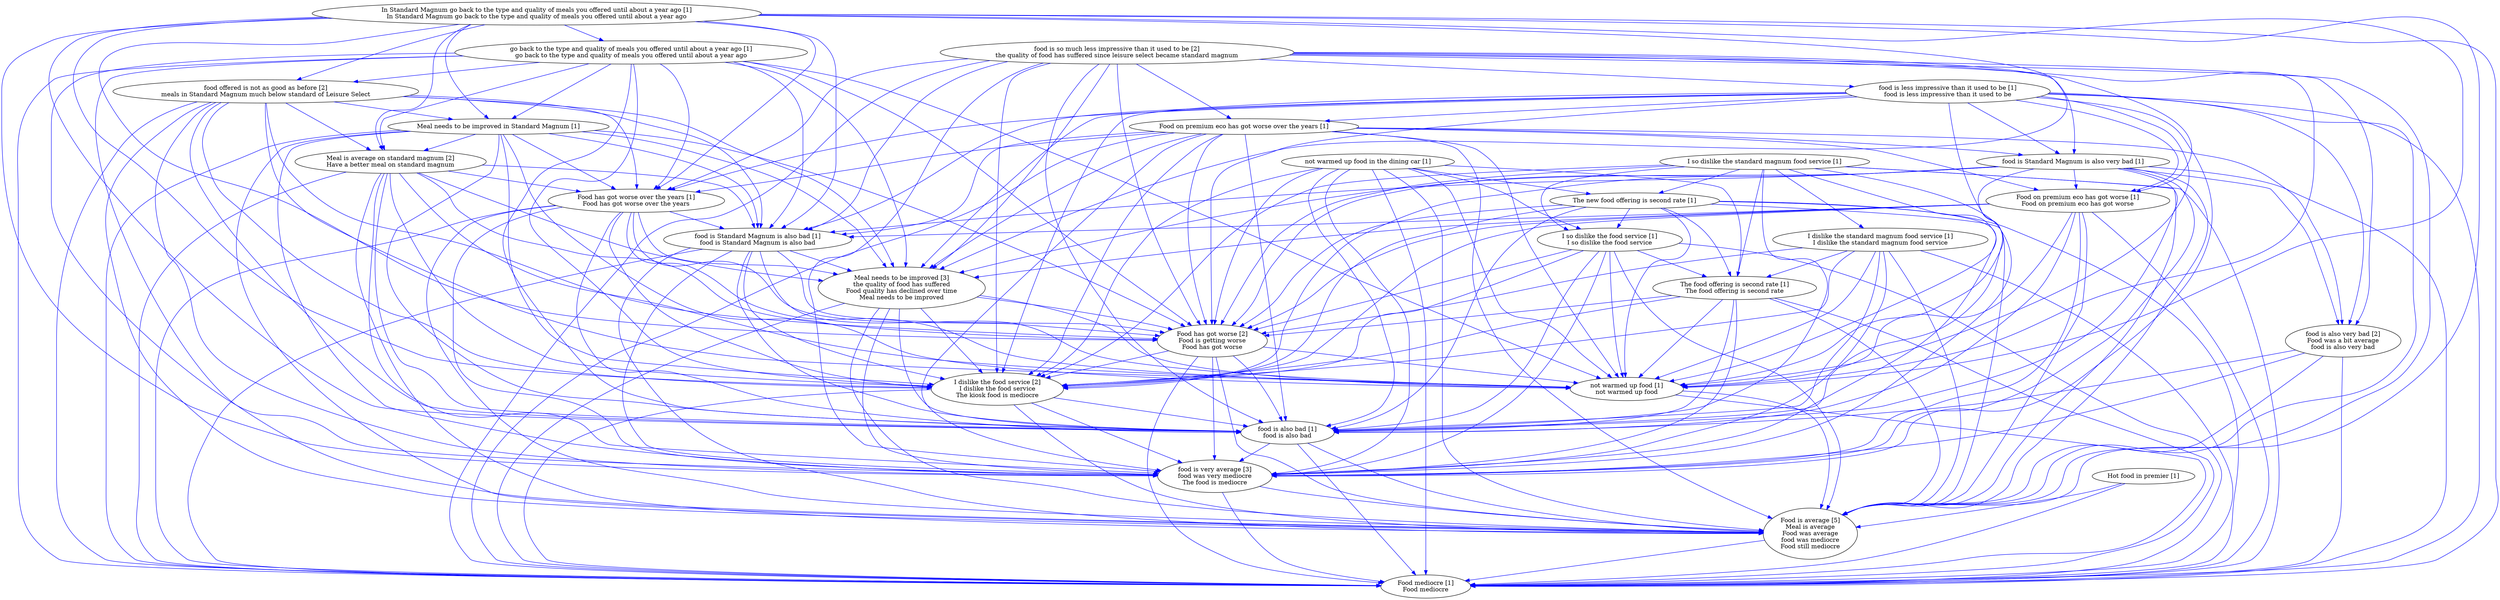digraph collapsedGraph {
"food is also very bad [2]\nFood was a bit average\nfood is also very bad""Food is average [5]\nMeal is average\nFood was average\nfood was mediocre\nFood still mediocre""Food has got worse [2]\nFood is getting worse\nFood has got worse""Meal is average on standard magnum [2]\nHave a better meal on standard magnum""food offered is not as good as before [2]\nmeals in Standard Magnum much below standard of Leisure Select""food is very average [3]\nfood was very mediocre\nThe food is mediocre""I dislike the food service [2]\nI dislike the food service\nThe kiosk food is mediocre""Meal needs to be improved [3]\nthe quality of food has suffered\nFood quality has declined over time\nMeal needs to be improved""food is so much less impressive than it used to be [2]\nthe quality of food has suffered since leisure select became standard magnum""Food mediocre [1]\nFood mediocre""Food on premium eco has got worse over the years [1]""Food on premium eco has got worse [1]\nFood on premium eco has got worse""Food has got worse over the years [1]\nFood has got worse over the years""Hot food in premier [1]""I so dislike the standard magnum food service [1]""I dislike the standard magnum food service [1]\nI dislike the standard magnum food service""I so dislike the food service [1]\nI so dislike the food service""In Standard Magnum go back to the type and quality of meals you offered until about a year ago [1]\nIn Standard Magnum go back to the type and quality of meals you offered until about a year ago""go back to the type and quality of meals you offered until about a year ago [1]\ngo back to the type and quality of meals you offered until about a year ago""Meal needs to be improved in Standard Magnum [1]""The new food offering is second rate [1]""The food offering is second rate [1]\nThe food offering is second rate""food is Standard Magnum is also very bad [1]""food is Standard Magnum is also bad [1]\nfood is Standard Magnum is also bad""food is also bad [1]\nfood is also bad""food is less impressive than it used to be [1]\nfood is less impressive than it used to be""not warmed up food in the dining car [1]""not warmed up food [1]\nnot warmed up food""food is Standard Magnum is also very bad [1]" -> "Food is average [5]\nMeal is average\nFood was average\nfood was mediocre\nFood still mediocre" [color=blue]
"food is Standard Magnum is also very bad [1]" -> "I dislike the food service [2]\nI dislike the food service\nThe kiosk food is mediocre" [color=blue]
"food is Standard Magnum is also very bad [1]" -> "Food mediocre [1]\nFood mediocre" [color=blue]
"food is Standard Magnum is also very bad [1]" -> "food is very average [3]\nfood was very mediocre\nThe food is mediocre" [color=blue]
"Meal needs to be improved [3]\nthe quality of food has suffered\nFood quality has declined over time\nMeal needs to be improved" -> "food is very average [3]\nfood was very mediocre\nThe food is mediocre" [color=blue]
"food is Standard Magnum is also bad [1]\nfood is Standard Magnum is also bad" -> "not warmed up food [1]\nnot warmed up food" [color=blue]
"Meal needs to be improved [3]\nthe quality of food has suffered\nFood quality has declined over time\nMeal needs to be improved" -> "Food has got worse [2]\nFood is getting worse\nFood has got worse" [color=blue]
"food is Standard Magnum is also bad [1]\nfood is Standard Magnum is also bad" -> "food is very average [3]\nfood was very mediocre\nThe food is mediocre" [color=blue]
"food is Standard Magnum is also very bad [1]" -> "Food has got worse [2]\nFood is getting worse\nFood has got worse" [color=blue]
"Food has got worse [2]\nFood is getting worse\nFood has got worse" -> "Food mediocre [1]\nFood mediocre" [color=blue]
"Food has got worse [2]\nFood is getting worse\nFood has got worse" -> "food is also bad [1]\nfood is also bad" [color=blue]
"The food offering is second rate [1]\nThe food offering is second rate" -> "food is also bad [1]\nfood is also bad" [color=blue]
"food is Standard Magnum is also very bad [1]" -> "Meal needs to be improved [3]\nthe quality of food has suffered\nFood quality has declined over time\nMeal needs to be improved" [color=blue]
"food is Standard Magnum is also very bad [1]" -> "Food on premium eco has got worse [1]\nFood on premium eco has got worse" [color=blue]
"The food offering is second rate [1]\nThe food offering is second rate" -> "Food mediocre [1]\nFood mediocre" [color=blue]
"food is so much less impressive than it used to be [2]\nthe quality of food has suffered since leisure select became standard magnum" -> "Food has got worse [2]\nFood is getting worse\nFood has got worse" [color=blue]
"go back to the type and quality of meals you offered until about a year ago [1]\ngo back to the type and quality of meals you offered until about a year ago" -> "food is Standard Magnum is also bad [1]\nfood is Standard Magnum is also bad" [color=blue]
"The food offering is second rate [1]\nThe food offering is second rate" -> "I dislike the food service [2]\nI dislike the food service\nThe kiosk food is mediocre" [color=blue]
"go back to the type and quality of meals you offered until about a year ago [1]\ngo back to the type and quality of meals you offered until about a year ago" -> "food offered is not as good as before [2]\nmeals in Standard Magnum much below standard of Leisure Select" [color=blue]
"The food offering is second rate [1]\nThe food offering is second rate" -> "Food is average [5]\nMeal is average\nFood was average\nfood was mediocre\nFood still mediocre" [color=blue]
"The food offering is second rate [1]\nThe food offering is second rate" -> "Food has got worse [2]\nFood is getting worse\nFood has got worse" [color=blue]
"food is also bad [1]\nfood is also bad" -> "food is very average [3]\nfood was very mediocre\nThe food is mediocre" [color=blue]
"not warmed up food in the dining car [1]" -> "Food is average [5]\nMeal is average\nFood was average\nfood was mediocre\nFood still mediocre" [color=blue]
"Meal needs to be improved [3]\nthe quality of food has suffered\nFood quality has declined over time\nMeal needs to be improved" -> "not warmed up food [1]\nnot warmed up food" [color=blue]
"food is less impressive than it used to be [1]\nfood is less impressive than it used to be" -> "food is Standard Magnum is also bad [1]\nfood is Standard Magnum is also bad" [color=blue]
"food is so much less impressive than it used to be [2]\nthe quality of food has suffered since leisure select became standard magnum" -> "not warmed up food [1]\nnot warmed up food" [color=blue]
"not warmed up food [1]\nnot warmed up food" -> "Food is average [5]\nMeal is average\nFood was average\nfood was mediocre\nFood still mediocre" [color=blue]
"food is so much less impressive than it used to be [2]\nthe quality of food has suffered since leisure select became standard magnum" -> "food is very average [3]\nfood was very mediocre\nThe food is mediocre" [color=blue]
"go back to the type and quality of meals you offered until about a year ago [1]\ngo back to the type and quality of meals you offered until about a year ago" -> "Food has got worse over the years [1]\nFood has got worse over the years" [color=blue]
"In Standard Magnum go back to the type and quality of meals you offered until about a year ago [1]\nIn Standard Magnum go back to the type and quality of meals you offered until about a year ago" -> "Food is average [5]\nMeal is average\nFood was average\nfood was mediocre\nFood still mediocre" [color=blue]
"In Standard Magnum go back to the type and quality of meals you offered until about a year ago [1]\nIn Standard Magnum go back to the type and quality of meals you offered until about a year ago" -> "Meal needs to be improved in Standard Magnum [1]" [color=blue]
"In Standard Magnum go back to the type and quality of meals you offered until about a year ago [1]\nIn Standard Magnum go back to the type and quality of meals you offered until about a year ago" -> "Food mediocre [1]\nFood mediocre" [color=blue]
"Food on premium eco has got worse over the years [1]" -> "food is Standard Magnum is also bad [1]\nfood is Standard Magnum is also bad" [color=blue]
"In Standard Magnum go back to the type and quality of meals you offered until about a year ago [1]\nIn Standard Magnum go back to the type and quality of meals you offered until about a year ago" -> "I dislike the food service [2]\nI dislike the food service\nThe kiosk food is mediocre" [color=blue]
"In Standard Magnum go back to the type and quality of meals you offered until about a year ago [1]\nIn Standard Magnum go back to the type and quality of meals you offered until about a year ago" -> "food is also bad [1]\nfood is also bad" [color=blue]
"In Standard Magnum go back to the type and quality of meals you offered until about a year ago [1]\nIn Standard Magnum go back to the type and quality of meals you offered until about a year ago" -> "Meal is average on standard magnum [2]\nHave a better meal on standard magnum" [color=blue]
"In Standard Magnum go back to the type and quality of meals you offered until about a year ago [1]\nIn Standard Magnum go back to the type and quality of meals you offered until about a year ago" -> "Food has got worse [2]\nFood is getting worse\nFood has got worse" [color=blue]
"go back to the type and quality of meals you offered until about a year ago [1]\ngo back to the type and quality of meals you offered until about a year ago" -> "Meal needs to be improved in Standard Magnum [1]" [color=blue]
"go back to the type and quality of meals you offered until about a year ago [1]\ngo back to the type and quality of meals you offered until about a year ago" -> "Food is average [5]\nMeal is average\nFood was average\nfood was mediocre\nFood still mediocre" [color=blue]
"go back to the type and quality of meals you offered until about a year ago [1]\ngo back to the type and quality of meals you offered until about a year ago" -> "Meal is average on standard magnum [2]\nHave a better meal on standard magnum" [color=blue]
"go back to the type and quality of meals you offered until about a year ago [1]\ngo back to the type and quality of meals you offered until about a year ago" -> "Food has got worse [2]\nFood is getting worse\nFood has got worse" [color=blue]
"go back to the type and quality of meals you offered until about a year ago [1]\ngo back to the type and quality of meals you offered until about a year ago" -> "food is also bad [1]\nfood is also bad" [color=blue]
"Food on premium eco has got worse over the years [1]" -> "Food mediocre [1]\nFood mediocre" [color=blue]
"go back to the type and quality of meals you offered until about a year ago [1]\ngo back to the type and quality of meals you offered until about a year ago" -> "I dislike the food service [2]\nI dislike the food service\nThe kiosk food is mediocre" [color=blue]
"go back to the type and quality of meals you offered until about a year ago [1]\ngo back to the type and quality of meals you offered until about a year ago" -> "Food mediocre [1]\nFood mediocre" [color=blue]
"Food on premium eco has got worse over the years [1]" -> "food is also bad [1]\nfood is also bad" [color=blue]
"In Standard Magnum go back to the type and quality of meals you offered until about a year ago [1]\nIn Standard Magnum go back to the type and quality of meals you offered until about a year ago" -> "food is Standard Magnum is also bad [1]\nfood is Standard Magnum is also bad" [color=blue]
"not warmed up food [1]\nnot warmed up food" -> "Food mediocre [1]\nFood mediocre" [color=blue]
"Food has got worse [2]\nFood is getting worse\nFood has got worse" -> "not warmed up food [1]\nnot warmed up food" [color=blue]
"Food has got worse [2]\nFood is getting worse\nFood has got worse" -> "food is very average [3]\nfood was very mediocre\nThe food is mediocre" [color=blue]
"Food is average [5]\nMeal is average\nFood was average\nfood was mediocre\nFood still mediocre" -> "Food mediocre [1]\nFood mediocre" [color=blue]
"Food has got worse [2]\nFood is getting worse\nFood has got worse" -> "Food is average [5]\nMeal is average\nFood was average\nfood was mediocre\nFood still mediocre" [color=blue]
"I so dislike the food service [1]\nI so dislike the food service" -> "Food has got worse [2]\nFood is getting worse\nFood has got worse" [color=blue]
"I so dislike the food service [1]\nI so dislike the food service" -> "The food offering is second rate [1]\nThe food offering is second rate" [color=blue]
"go back to the type and quality of meals you offered until about a year ago [1]\ngo back to the type and quality of meals you offered until about a year ago" -> "Meal needs to be improved [3]\nthe quality of food has suffered\nFood quality has declined over time\nMeal needs to be improved" [color=blue]
"I so dislike the food service [1]\nI so dislike the food service" -> "food is very average [3]\nfood was very mediocre\nThe food is mediocre" [color=blue]
"I so dislike the food service [1]\nI so dislike the food service" -> "not warmed up food [1]\nnot warmed up food" [color=blue]
"Food on premium eco has got worse [1]\nFood on premium eco has got worse" -> "food is also bad [1]\nfood is also bad" [color=blue]
"go back to the type and quality of meals you offered until about a year ago [1]\ngo back to the type and quality of meals you offered until about a year ago" -> "food is very average [3]\nfood was very mediocre\nThe food is mediocre" [color=blue]
"go back to the type and quality of meals you offered until about a year ago [1]\ngo back to the type and quality of meals you offered until about a year ago" -> "not warmed up food [1]\nnot warmed up food" [color=blue]
"The new food offering is second rate [1]" -> "I so dislike the food service [1]\nI so dislike the food service" [color=blue]
"Food on premium eco has got worse [1]\nFood on premium eco has got worse" -> "Food mediocre [1]\nFood mediocre" [color=blue]
"Food on premium eco has got worse [1]\nFood on premium eco has got worse" -> "I dislike the food service [2]\nI dislike the food service\nThe kiosk food is mediocre" [color=blue]
"Food on premium eco has got worse [1]\nFood on premium eco has got worse" -> "food is very average [3]\nfood was very mediocre\nThe food is mediocre" [color=blue]
"I so dislike the food service [1]\nI so dislike the food service" -> "I dislike the food service [2]\nI dislike the food service\nThe kiosk food is mediocre" [color=blue]
"Food on premium eco has got worse [1]\nFood on premium eco has got worse" -> "Food has got worse [2]\nFood is getting worse\nFood has got worse" [color=blue]
"The new food offering is second rate [1]" -> "food is very average [3]\nfood was very mediocre\nThe food is mediocre" [color=blue]
"Food on premium eco has got worse [1]\nFood on premium eco has got worse" -> "not warmed up food [1]\nnot warmed up food" [color=blue]
"The new food offering is second rate [1]" -> "not warmed up food [1]\nnot warmed up food" [color=blue]
"I so dislike the food service [1]\nI so dislike the food service" -> "Food is average [5]\nMeal is average\nFood was average\nfood was mediocre\nFood still mediocre" [color=blue]
"I dislike the standard magnum food service [1]\nI dislike the standard magnum food service" -> "Food mediocre [1]\nFood mediocre" [color=blue]
"I dislike the standard magnum food service [1]\nI dislike the standard magnum food service" -> "Food has got worse [2]\nFood is getting worse\nFood has got worse" [color=blue]
"I dislike the standard magnum food service [1]\nI dislike the standard magnum food service" -> "food is also bad [1]\nfood is also bad" [color=blue]
"food offered is not as good as before [2]\nmeals in Standard Magnum much below standard of Leisure Select" -> "Meal is average on standard magnum [2]\nHave a better meal on standard magnum" [color=blue]
"In Standard Magnum go back to the type and quality of meals you offered until about a year ago [1]\nIn Standard Magnum go back to the type and quality of meals you offered until about a year ago" -> "Meal needs to be improved [3]\nthe quality of food has suffered\nFood quality has declined over time\nMeal needs to be improved" [color=blue]
"Food on premium eco has got worse [1]\nFood on premium eco has got worse" -> "Food is average [5]\nMeal is average\nFood was average\nfood was mediocre\nFood still mediocre" [color=blue]
"Food on premium eco has got worse [1]\nFood on premium eco has got worse" -> "Meal needs to be improved [3]\nthe quality of food has suffered\nFood quality has declined over time\nMeal needs to be improved" [color=blue]
"food offered is not as good as before [2]\nmeals in Standard Magnum much below standard of Leisure Select" -> "Meal needs to be improved in Standard Magnum [1]" [color=blue]
"Meal is average on standard magnum [2]\nHave a better meal on standard magnum" -> "Food has got worse [2]\nFood is getting worse\nFood has got worse" [color=blue]
"Meal is average on standard magnum [2]\nHave a better meal on standard magnum" -> "not warmed up food [1]\nnot warmed up food" [color=blue]
"Food on premium eco has got worse over the years [1]" -> "food is Standard Magnum is also very bad [1]" [color=blue]
"Food on premium eco has got worse over the years [1]" -> "Meal needs to be improved [3]\nthe quality of food has suffered\nFood quality has declined over time\nMeal needs to be improved" [color=blue]
"In Standard Magnum go back to the type and quality of meals you offered until about a year ago [1]\nIn Standard Magnum go back to the type and quality of meals you offered until about a year ago" -> "Food has got worse over the years [1]\nFood has got worse over the years" [color=blue]
"Food on premium eco has got worse over the years [1]" -> "I dislike the food service [2]\nI dislike the food service\nThe kiosk food is mediocre" [color=blue]
"Food on premium eco has got worse over the years [1]" -> "Food is average [5]\nMeal is average\nFood was average\nfood was mediocre\nFood still mediocre" [color=blue]
"Meal is average on standard magnum [2]\nHave a better meal on standard magnum" -> "Food has got worse over the years [1]\nFood has got worse over the years" [color=blue]
"I dislike the standard magnum food service [1]\nI dislike the standard magnum food service" -> "Food is average [5]\nMeal is average\nFood was average\nfood was mediocre\nFood still mediocre" [color=blue]
"I dislike the standard magnum food service [1]\nI dislike the standard magnum food service" -> "I dislike the food service [2]\nI dislike the food service\nThe kiosk food is mediocre" [color=blue]
"food is less impressive than it used to be [1]\nfood is less impressive than it used to be" -> "food is also bad [1]\nfood is also bad" [color=blue]
"food is less impressive than it used to be [1]\nfood is less impressive than it used to be" -> "I dislike the food service [2]\nI dislike the food service\nThe kiosk food is mediocre" [color=blue]
"food is less impressive than it used to be [1]\nfood is less impressive than it used to be" -> "Food mediocre [1]\nFood mediocre" [color=blue]
"not warmed up food in the dining car [1]" -> "The new food offering is second rate [1]" [color=blue]
"food is less impressive than it used to be [1]\nfood is less impressive than it used to be" -> "Food is average [5]\nMeal is average\nFood was average\nfood was mediocre\nFood still mediocre" [color=blue]
"food is less impressive than it used to be [1]\nfood is less impressive than it used to be" -> "food is very average [3]\nfood was very mediocre\nThe food is mediocre" [color=blue]
"food is less impressive than it used to be [1]\nfood is less impressive than it used to be" -> "not warmed up food [1]\nnot warmed up food" [color=blue]
"not warmed up food in the dining car [1]" -> "food is also bad [1]\nfood is also bad" [color=blue]
"not warmed up food in the dining car [1]" -> "Food has got worse [2]\nFood is getting worse\nFood has got worse" [color=blue]
"Meal is average on standard magnum [2]\nHave a better meal on standard magnum" -> "I dislike the food service [2]\nI dislike the food service\nThe kiosk food is mediocre" [color=blue]
"Meal is average on standard magnum [2]\nHave a better meal on standard magnum" -> "Meal needs to be improved [3]\nthe quality of food has suffered\nFood quality has declined over time\nMeal needs to be improved" [color=blue]
"not warmed up food in the dining car [1]" -> "I dislike the food service [2]\nI dislike the food service\nThe kiosk food is mediocre" [color=blue]
"not warmed up food in the dining car [1]" -> "Food mediocre [1]\nFood mediocre" [color=blue]
"food is less impressive than it used to be [1]\nfood is less impressive than it used to be" -> "Food on premium eco has got worse over the years [1]" [color=blue]
"food is less impressive than it used to be [1]\nfood is less impressive than it used to be" -> "Food on premium eco has got worse [1]\nFood on premium eco has got worse" [color=blue]
"food is less impressive than it used to be [1]\nfood is less impressive than it used to be" -> "food is Standard Magnum is also very bad [1]" [color=blue]
"food is less impressive than it used to be [1]\nfood is less impressive than it used to be" -> "Food has got worse [2]\nFood is getting worse\nFood has got worse" [color=blue]
"In Standard Magnum go back to the type and quality of meals you offered until about a year ago [1]\nIn Standard Magnum go back to the type and quality of meals you offered until about a year ago" -> "not warmed up food [1]\nnot warmed up food" [color=blue]
"In Standard Magnum go back to the type and quality of meals you offered until about a year ago [1]\nIn Standard Magnum go back to the type and quality of meals you offered until about a year ago" -> "food is very average [3]\nfood was very mediocre\nThe food is mediocre" [color=blue]
"food is less impressive than it used to be [1]\nfood is less impressive than it used to be" -> "Meal needs to be improved [3]\nthe quality of food has suffered\nFood quality has declined over time\nMeal needs to be improved" [color=blue]
"In Standard Magnum go back to the type and quality of meals you offered until about a year ago [1]\nIn Standard Magnum go back to the type and quality of meals you offered until about a year ago" -> "food offered is not as good as before [2]\nmeals in Standard Magnum much below standard of Leisure Select" [color=blue]
"I so dislike the food service [1]\nI so dislike the food service" -> "food is also bad [1]\nfood is also bad" [color=blue]
"I so dislike the food service [1]\nI so dislike the food service" -> "Food mediocre [1]\nFood mediocre" [color=blue]
"I so dislike the standard magnum food service [1]" -> "I dislike the food service [2]\nI dislike the food service\nThe kiosk food is mediocre" [color=blue]
"I so dislike the standard magnum food service [1]" -> "Food is average [5]\nMeal is average\nFood was average\nfood was mediocre\nFood still mediocre" [color=blue]
"Meal needs to be improved [3]\nthe quality of food has suffered\nFood quality has declined over time\nMeal needs to be improved" -> "food is also bad [1]\nfood is also bad" [color=blue]
"I so dislike the standard magnum food service [1]" -> "not warmed up food [1]\nnot warmed up food" [color=blue]
"Meal needs to be improved [3]\nthe quality of food has suffered\nFood quality has declined over time\nMeal needs to be improved" -> "Food is average [5]\nMeal is average\nFood was average\nfood was mediocre\nFood still mediocre" [color=blue]
"Meal needs to be improved [3]\nthe quality of food has suffered\nFood quality has declined over time\nMeal needs to be improved" -> "I dislike the food service [2]\nI dislike the food service\nThe kiosk food is mediocre" [color=blue]
"Meal needs to be improved [3]\nthe quality of food has suffered\nFood quality has declined over time\nMeal needs to be improved" -> "Food mediocre [1]\nFood mediocre" [color=blue]
"Meal needs to be improved in Standard Magnum [1]" -> "food is Standard Magnum is also bad [1]\nfood is Standard Magnum is also bad" [color=blue]
"food is Standard Magnum is also very bad [1]" -> "not warmed up food [1]\nnot warmed up food" [color=blue]
"I so dislike the standard magnum food service [1]" -> "The new food offering is second rate [1]" [color=blue]
"Meal is average on standard magnum [2]\nHave a better meal on standard magnum" -> "Food is average [5]\nMeal is average\nFood was average\nfood was mediocre\nFood still mediocre" [color=blue]
"Meal is average on standard magnum [2]\nHave a better meal on standard magnum" -> "food is Standard Magnum is also bad [1]\nfood is Standard Magnum is also bad" [color=blue]
"Meal needs to be improved in Standard Magnum [1]" -> "Food is average [5]\nMeal is average\nFood was average\nfood was mediocre\nFood still mediocre" [color=blue]
"Meal needs to be improved in Standard Magnum [1]" -> "Meal is average on standard magnum [2]\nHave a better meal on standard magnum" [color=blue]
"Meal needs to be improved in Standard Magnum [1]" -> "Food has got worse [2]\nFood is getting worse\nFood has got worse" [color=blue]
"food is very average [3]\nfood was very mediocre\nThe food is mediocre" -> "Food mediocre [1]\nFood mediocre" [color=blue]
"Meal needs to be improved in Standard Magnum [1]" -> "food is also bad [1]\nfood is also bad" [color=blue]
"Meal is average on standard magnum [2]\nHave a better meal on standard magnum" -> "Food mediocre [1]\nFood mediocre" [color=blue]
"Meal is average on standard magnum [2]\nHave a better meal on standard magnum" -> "food is very average [3]\nfood was very mediocre\nThe food is mediocre" [color=blue]
"food is also very bad [2]\nFood was a bit average\nfood is also very bad" -> "Food is average [5]\nMeal is average\nFood was average\nfood was mediocre\nFood still mediocre" [color=blue]
"Meal needs to be improved in Standard Magnum [1]" -> "Food mediocre [1]\nFood mediocre" [color=blue]
"Meal needs to be improved in Standard Magnum [1]" -> "food is very average [3]\nfood was very mediocre\nThe food is mediocre" [color=blue]
"Meal needs to be improved in Standard Magnum [1]" -> "I dislike the food service [2]\nI dislike the food service\nThe kiosk food is mediocre" [color=blue]
"Meal is average on standard magnum [2]\nHave a better meal on standard magnum" -> "food is also bad [1]\nfood is also bad" [color=blue]
"food is also bad [1]\nfood is also bad" -> "Food mediocre [1]\nFood mediocre" [color=blue]
"Meal needs to be improved in Standard Magnum [1]" -> "Food has got worse over the years [1]\nFood has got worse over the years" [color=blue]
"I so dislike the standard magnum food service [1]" -> "food is very average [3]\nfood was very mediocre\nThe food is mediocre" [color=blue]
"I dislike the food service [2]\nI dislike the food service\nThe kiosk food is mediocre" -> "Food is average [5]\nMeal is average\nFood was average\nfood was mediocre\nFood still mediocre" [color=blue]
"Meal needs to be improved in Standard Magnum [1]" -> "Meal needs to be improved [3]\nthe quality of food has suffered\nFood quality has declined over time\nMeal needs to be improved" [color=blue]
"I so dislike the standard magnum food service [1]" -> "The food offering is second rate [1]\nThe food offering is second rate" [color=blue]
"I so dislike the standard magnum food service [1]" -> "Food has got worse [2]\nFood is getting worse\nFood has got worse" [color=blue]
"Hot food in premier [1]" -> "Food is average [5]\nMeal is average\nFood was average\nfood was mediocre\nFood still mediocre" [color=blue]
"food is so much less impressive than it used to be [2]\nthe quality of food has suffered since leisure select became standard magnum" -> "Meal needs to be improved [3]\nthe quality of food has suffered\nFood quality has declined over time\nMeal needs to be improved" [color=blue]
"food is so much less impressive than it used to be [2]\nthe quality of food has suffered since leisure select became standard magnum" -> "food is less impressive than it used to be [1]\nfood is less impressive than it used to be" [color=blue]
"not warmed up food in the dining car [1]" -> "I so dislike the food service [1]\nI so dislike the food service" [color=blue]
"not warmed up food in the dining car [1]" -> "The food offering is second rate [1]\nThe food offering is second rate" [color=blue]
"not warmed up food in the dining car [1]" -> "food is very average [3]\nfood was very mediocre\nThe food is mediocre" [color=blue]
"food is very average [3]\nfood was very mediocre\nThe food is mediocre" -> "Food is average [5]\nMeal is average\nFood was average\nfood was mediocre\nFood still mediocre" [color=blue]
"The new food offering is second rate [1]" -> "food is also bad [1]\nfood is also bad" [color=blue]
"The new food offering is second rate [1]" -> "Food has got worse [2]\nFood is getting worse\nFood has got worse" [color=blue]
"The new food offering is second rate [1]" -> "I dislike the food service [2]\nI dislike the food service\nThe kiosk food is mediocre" [color=blue]
"The new food offering is second rate [1]" -> "Food mediocre [1]\nFood mediocre" [color=blue]
"The new food offering is second rate [1]" -> "Food is average [5]\nMeal is average\nFood was average\nfood was mediocre\nFood still mediocre" [color=blue]
"Hot food in premier [1]" -> "Food mediocre [1]\nFood mediocre" [color=blue]
"The food offering is second rate [1]\nThe food offering is second rate" -> "food is very average [3]\nfood was very mediocre\nThe food is mediocre" [color=blue]
"I so dislike the standard magnum food service [1]" -> "Food mediocre [1]\nFood mediocre" [color=blue]
"I so dislike the standard magnum food service [1]" -> "food is also bad [1]\nfood is also bad" [color=blue]
"The food offering is second rate [1]\nThe food offering is second rate" -> "not warmed up food [1]\nnot warmed up food" [color=blue]
"Meal needs to be improved in Standard Magnum [1]" -> "not warmed up food [1]\nnot warmed up food" [color=blue]
"Food on premium eco has got worse [1]\nFood on premium eco has got worse" -> "food is Standard Magnum is also bad [1]\nfood is Standard Magnum is also bad" [color=blue]
"food offered is not as good as before [2]\nmeals in Standard Magnum much below standard of Leisure Select" -> "Food mediocre [1]\nFood mediocre" [color=blue]
"food offered is not as good as before [2]\nmeals in Standard Magnum much below standard of Leisure Select" -> "I dislike the food service [2]\nI dislike the food service\nThe kiosk food is mediocre" [color=blue]
"food offered is not as good as before [2]\nmeals in Standard Magnum much below standard of Leisure Select" -> "food is very average [3]\nfood was very mediocre\nThe food is mediocre" [color=blue]
"food offered is not as good as before [2]\nmeals in Standard Magnum much below standard of Leisure Select" -> "Food is average [5]\nMeal is average\nFood was average\nfood was mediocre\nFood still mediocre" [color=blue]
"food is Standard Magnum is also bad [1]\nfood is Standard Magnum is also bad" -> "I dislike the food service [2]\nI dislike the food service\nThe kiosk food is mediocre" [color=blue]
"food is Standard Magnum is also bad [1]\nfood is Standard Magnum is also bad" -> "Food mediocre [1]\nFood mediocre" [color=blue]
"Food has got worse over the years [1]\nFood has got worse over the years" -> "not warmed up food [1]\nnot warmed up food" [color=blue]
"Food has got worse over the years [1]\nFood has got worse over the years" -> "food is very average [3]\nfood was very mediocre\nThe food is mediocre" [color=blue]
"food is Standard Magnum is also bad [1]\nfood is Standard Magnum is also bad" -> "Food is average [5]\nMeal is average\nFood was average\nfood was mediocre\nFood still mediocre" [color=blue]
"food is Standard Magnum is also bad [1]\nfood is Standard Magnum is also bad" -> "Food has got worse [2]\nFood is getting worse\nFood has got worse" [color=blue]
"food is so much less impressive than it used to be [2]\nthe quality of food has suffered since leisure select became standard magnum" -> "Food on premium eco has got worse over the years [1]" [color=blue]
"Food has got worse over the years [1]\nFood has got worse over the years" -> "I dislike the food service [2]\nI dislike the food service\nThe kiosk food is mediocre" [color=blue]
"Food has got worse over the years [1]\nFood has got worse over the years" -> "Food mediocre [1]\nFood mediocre" [color=blue]
"food offered is not as good as before [2]\nmeals in Standard Magnum much below standard of Leisure Select" -> "Food has got worse [2]\nFood is getting worse\nFood has got worse" [color=blue]
"food offered is not as good as before [2]\nmeals in Standard Magnum much below standard of Leisure Select" -> "food is also bad [1]\nfood is also bad" [color=blue]
"Food has got worse over the years [1]\nFood has got worse over the years" -> "food is also bad [1]\nfood is also bad" [color=blue]
"I dislike the standard magnum food service [1]\nI dislike the standard magnum food service" -> "not warmed up food [1]\nnot warmed up food" [color=blue]
"I dislike the standard magnum food service [1]\nI dislike the standard magnum food service" -> "food is very average [3]\nfood was very mediocre\nThe food is mediocre" [color=blue]
"food is so much less impressive than it used to be [2]\nthe quality of food has suffered since leisure select became standard magnum" -> "Food is average [5]\nMeal is average\nFood was average\nfood was mediocre\nFood still mediocre" [color=blue]
"food is so much less impressive than it used to be [2]\nthe quality of food has suffered since leisure select became standard magnum" -> "I dislike the food service [2]\nI dislike the food service\nThe kiosk food is mediocre" [color=blue]
"food is so much less impressive than it used to be [2]\nthe quality of food has suffered since leisure select became standard magnum" -> "Food mediocre [1]\nFood mediocre" [color=blue]
"food offered is not as good as before [2]\nmeals in Standard Magnum much below standard of Leisure Select" -> "food is Standard Magnum is also bad [1]\nfood is Standard Magnum is also bad" [color=blue]
"Food has got worse over the years [1]\nFood has got worse over the years" -> "food is Standard Magnum is also bad [1]\nfood is Standard Magnum is also bad" [color=blue]
"food is so much less impressive than it used to be [2]\nthe quality of food has suffered since leisure select became standard magnum" -> "food is also bad [1]\nfood is also bad" [color=blue]
"food offered is not as good as before [2]\nmeals in Standard Magnum much below standard of Leisure Select" -> "Meal needs to be improved [3]\nthe quality of food has suffered\nFood quality has declined over time\nMeal needs to be improved" [color=blue]
"food is Standard Magnum is also bad [1]\nfood is Standard Magnum is also bad" -> "Meal needs to be improved [3]\nthe quality of food has suffered\nFood quality has declined over time\nMeal needs to be improved" [color=blue]
"food is also very bad [2]\nFood was a bit average\nfood is also very bad" -> "food is also bad [1]\nfood is also bad" [color=blue]
"Food on premium eco has got worse over the years [1]" -> "food is very average [3]\nfood was very mediocre\nThe food is mediocre" [color=blue]
"Food on premium eco has got worse over the years [1]" -> "not warmed up food [1]\nnot warmed up food" [color=blue]
"I dislike the standard magnum food service [1]\nI dislike the standard magnum food service" -> "The food offering is second rate [1]\nThe food offering is second rate" [color=blue]
"Food on premium eco has got worse over the years [1]" -> "Food has got worse [2]\nFood is getting worse\nFood has got worse" [color=blue]
"food offered is not as good as before [2]\nmeals in Standard Magnum much below standard of Leisure Select" -> "Food has got worse over the years [1]\nFood has got worse over the years" [color=blue]
"Food has got worse [2]\nFood is getting worse\nFood has got worse" -> "I dislike the food service [2]\nI dislike the food service\nThe kiosk food is mediocre" [color=blue]
"food is so much less impressive than it used to be [2]\nthe quality of food has suffered since leisure select became standard magnum" -> "Food on premium eco has got worse [1]\nFood on premium eco has got worse" [color=blue]
"food is so much less impressive than it used to be [2]\nthe quality of food has suffered since leisure select became standard magnum" -> "food is Standard Magnum is also very bad [1]" [color=blue]
"food is also bad [1]\nfood is also bad" -> "Food is average [5]\nMeal is average\nFood was average\nfood was mediocre\nFood still mediocre" [color=blue]
"food is also very bad [2]\nFood was a bit average\nfood is also very bad" -> "food is very average [3]\nfood was very mediocre\nThe food is mediocre" [color=blue]
"food is also very bad [2]\nFood was a bit average\nfood is also very bad" -> "Food mediocre [1]\nFood mediocre" [color=blue]
"I dislike the food service [2]\nI dislike the food service\nThe kiosk food is mediocre" -> "Food mediocre [1]\nFood mediocre" [color=blue]
"food is so much less impressive than it used to be [2]\nthe quality of food has suffered since leisure select became standard magnum" -> "food is Standard Magnum is also bad [1]\nfood is Standard Magnum is also bad" [color=blue]
"food offered is not as good as before [2]\nmeals in Standard Magnum much below standard of Leisure Select" -> "not warmed up food [1]\nnot warmed up food" [color=blue]
"Food has got worse over the years [1]\nFood has got worse over the years" -> "Meal needs to be improved [3]\nthe quality of food has suffered\nFood quality has declined over time\nMeal needs to be improved" [color=blue]
"Food has got worse over the years [1]\nFood has got worse over the years" -> "Food is average [5]\nMeal is average\nFood was average\nfood was mediocre\nFood still mediocre" [color=blue]
"Food has got worse over the years [1]\nFood has got worse over the years" -> "Food has got worse [2]\nFood is getting worse\nFood has got worse" [color=blue]
"Food on premium eco has got worse over the years [1]" -> "Food on premium eco has got worse [1]\nFood on premium eco has got worse" [color=blue]
"Food on premium eco has got worse over the years [1]" -> "Food has got worse over the years [1]\nFood has got worse over the years" [color=blue]
"I so dislike the standard magnum food service [1]" -> "I dislike the standard magnum food service [1]\nI dislike the standard magnum food service" [color=blue]
"I so dislike the standard magnum food service [1]" -> "I so dislike the food service [1]\nI so dislike the food service" [color=blue]
"In Standard Magnum go back to the type and quality of meals you offered until about a year ago [1]\nIn Standard Magnum go back to the type and quality of meals you offered until about a year ago" -> "go back to the type and quality of meals you offered until about a year ago [1]\ngo back to the type and quality of meals you offered until about a year ago" [color=blue]
"The new food offering is second rate [1]" -> "The food offering is second rate [1]\nThe food offering is second rate" [color=blue]
"food is Standard Magnum is also very bad [1]" -> "food is Standard Magnum is also bad [1]\nfood is Standard Magnum is also bad" [color=blue]
"food is Standard Magnum is also bad [1]\nfood is Standard Magnum is also bad" -> "food is also bad [1]\nfood is also bad" [color=blue]
"food is Standard Magnum is also very bad [1]" -> "food is also bad [1]\nfood is also bad" [color=blue]
"not warmed up food in the dining car [1]" -> "not warmed up food [1]\nnot warmed up food" [color=blue]
"Food on premium eco has got worse over the years [1]" -> "food is also very bad [2]\nFood was a bit average\nfood is also very bad" [color=blue]
"I dislike the food service [2]\nI dislike the food service\nThe kiosk food is mediocre" -> "food is very average [3]\nfood was very mediocre\nThe food is mediocre" [color=blue]
"I dislike the food service [2]\nI dislike the food service\nThe kiosk food is mediocre" -> "food is also bad [1]\nfood is also bad" [color=blue]
"food is Standard Magnum is also very bad [1]" -> "food is also very bad [2]\nFood was a bit average\nfood is also very bad" [color=blue]
"food is so much less impressive than it used to be [2]\nthe quality of food has suffered since leisure select became standard magnum" -> "food is also very bad [2]\nFood was a bit average\nfood is also very bad" [color=blue]
"food is less impressive than it used to be [1]\nfood is less impressive than it used to be" -> "food is also very bad [2]\nFood was a bit average\nfood is also very bad" [color=blue]
"food is less impressive than it used to be [1]\nfood is less impressive than it used to be" -> "Food has got worse over the years [1]\nFood has got worse over the years" [color=blue]
"food is so much less impressive than it used to be [2]\nthe quality of food has suffered since leisure select became standard magnum" -> "Food has got worse over the years [1]\nFood has got worse over the years" [color=blue]
}